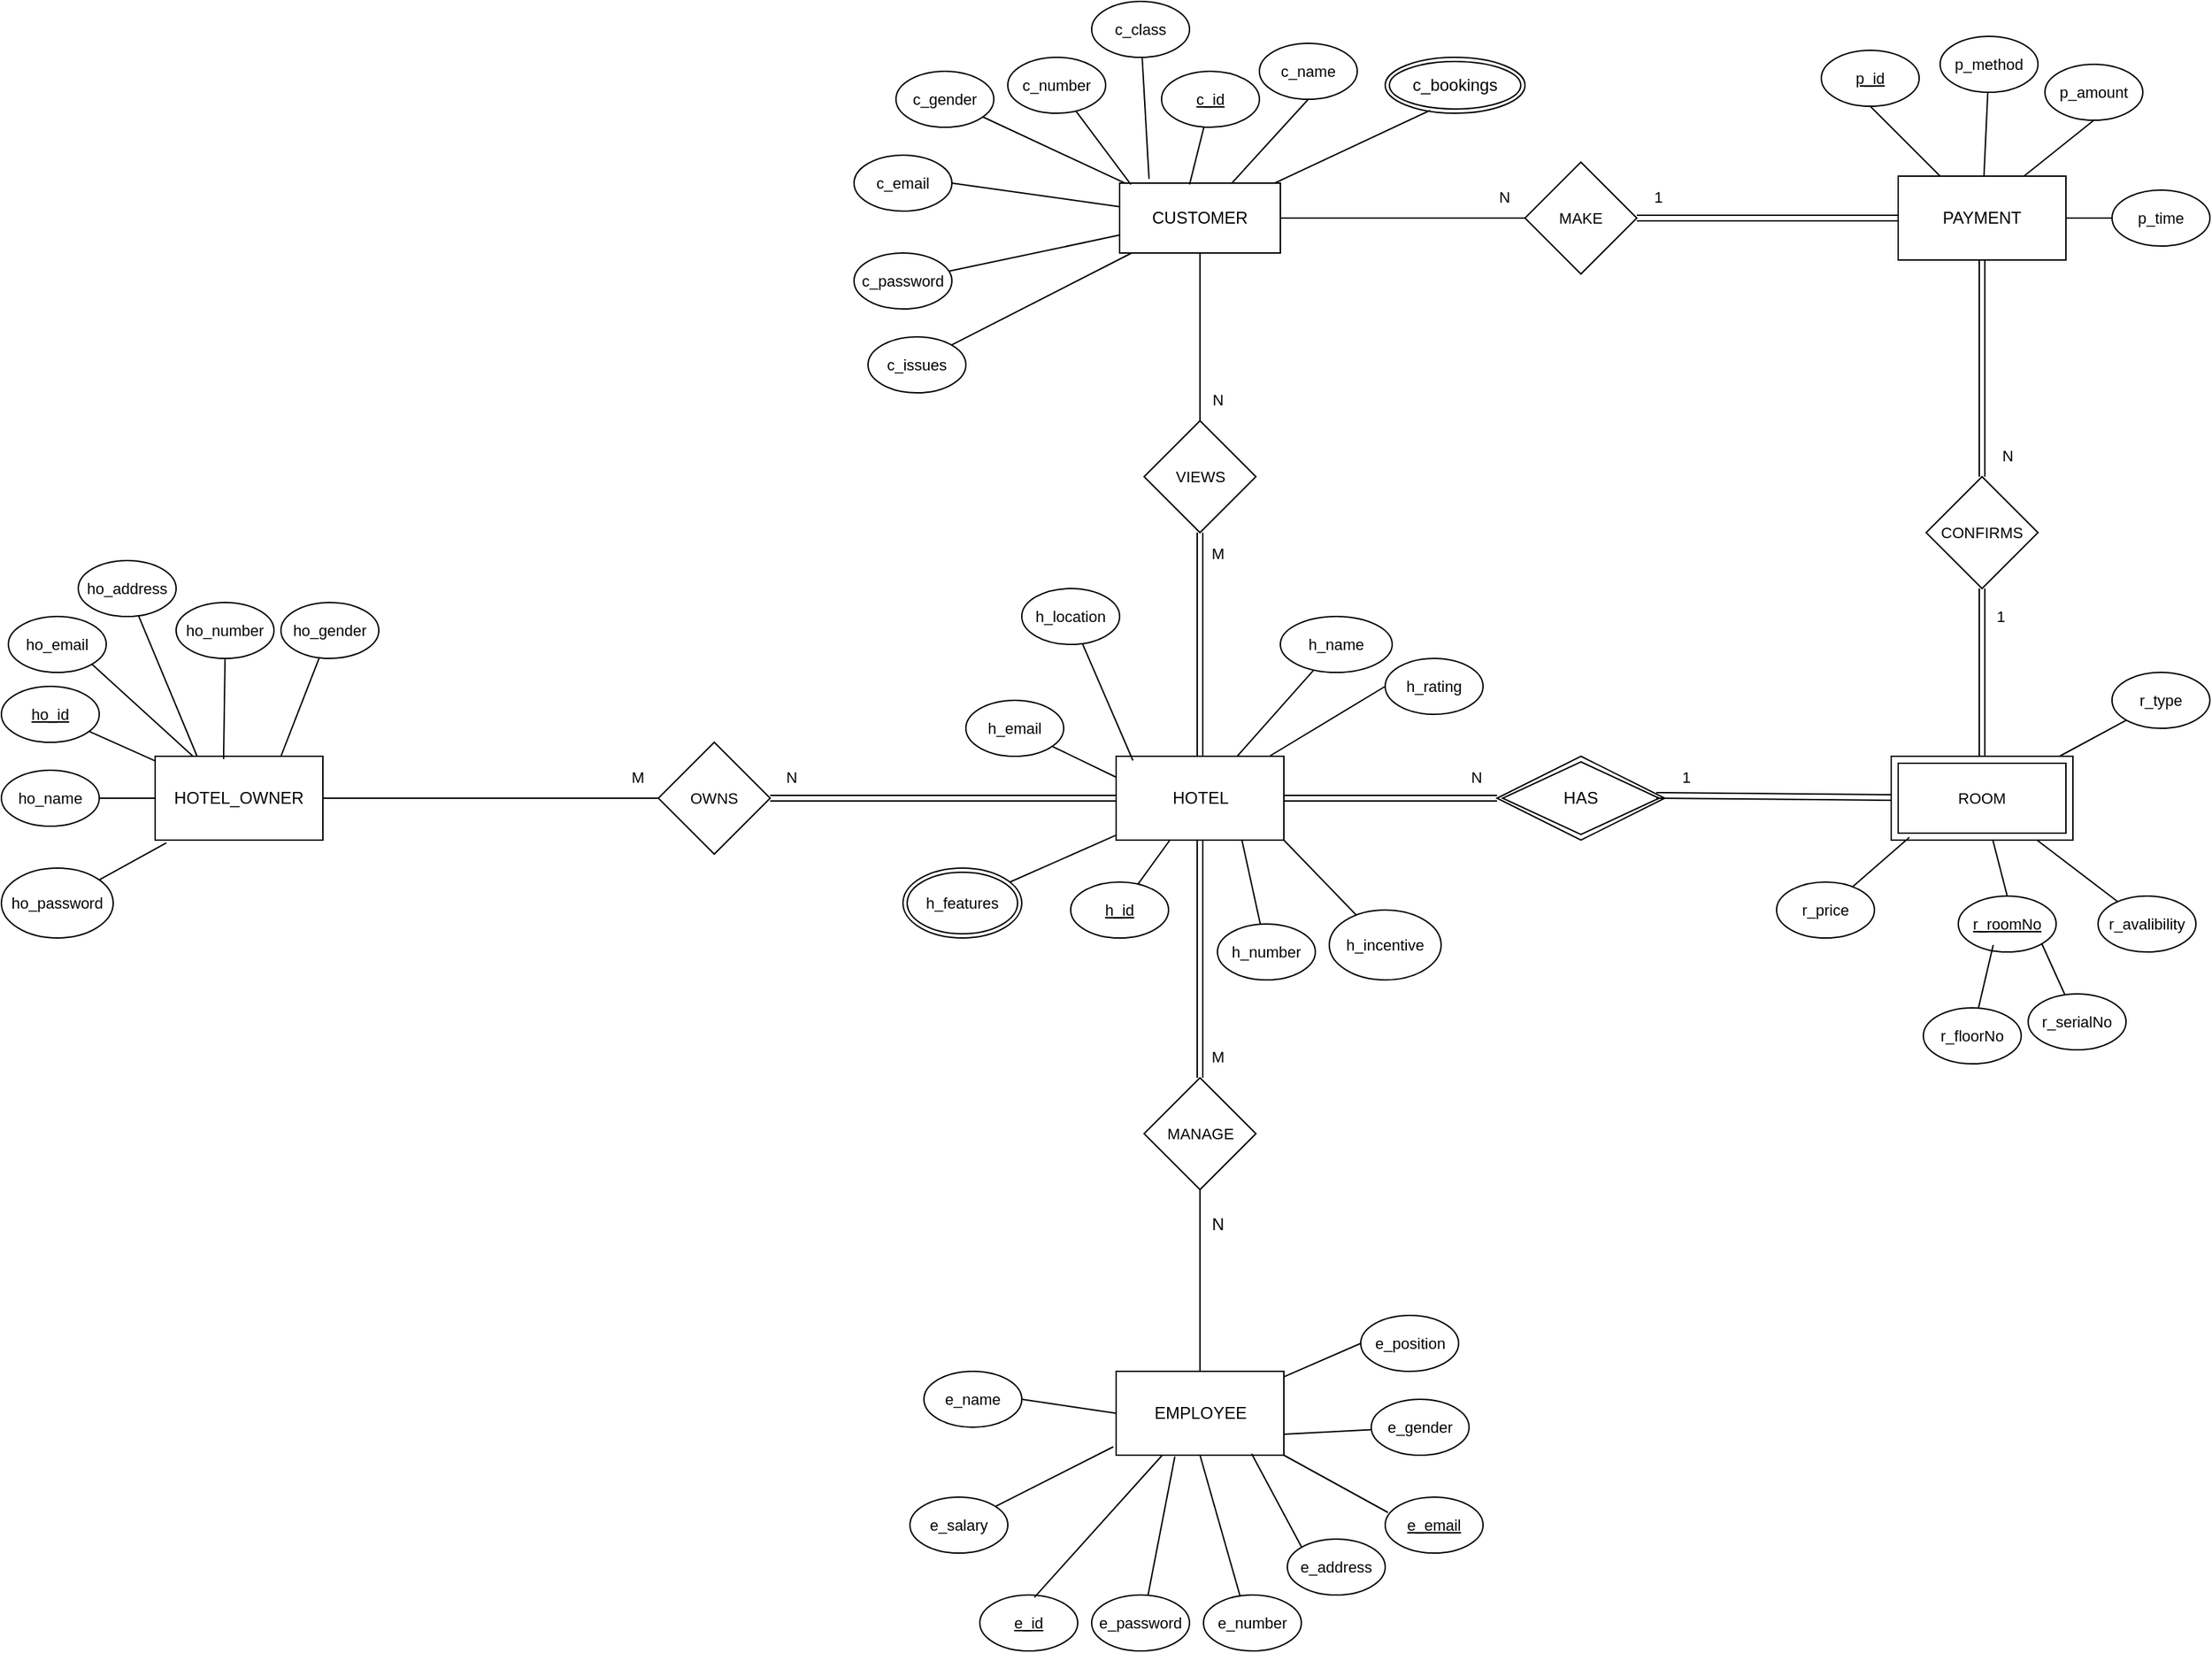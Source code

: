<mxfile version="22.1.4" type="google">
  <diagram id="R2lEEEUBdFMjLlhIrx00" name="Page-1">
    <mxGraphModel grid="1" page="1" gridSize="10" guides="1" tooltips="1" connect="1" arrows="1" fold="1" pageScale="1" pageWidth="1600" pageHeight="1200" math="0" shadow="0" extFonts="Permanent Marker^https://fonts.googleapis.com/css?family=Permanent+Marker">
      <root>
        <mxCell id="0" />
        <mxCell id="1" parent="0" />
        <mxCell id="ENX1rJLDh6_G17ylzVSc-8" style="edgeStyle=none;shape=connector;rounded=1;orthogonalLoop=1;jettySize=auto;html=1;labelBackgroundColor=default;strokeColor=default;strokeWidth=1;align=center;verticalAlign=middle;fontFamily=Helvetica;fontSize=11;fontColor=default;endArrow=none;endFill=0;" edge="1" parent="1" source="ENX1rJLDh6_G17ylzVSc-1" target="ENX1rJLDh6_G17ylzVSc-6">
          <mxGeometry relative="1" as="geometry" />
        </mxCell>
        <mxCell id="ENX1rJLDh6_G17ylzVSc-155" style="edgeStyle=none;shape=connector;rounded=1;orthogonalLoop=1;jettySize=auto;html=1;labelBackgroundColor=default;strokeColor=default;strokeWidth=1;align=center;verticalAlign=middle;fontFamily=Helvetica;fontSize=11;fontColor=default;endArrow=none;endFill=0;" edge="1" parent="1" source="ENX1rJLDh6_G17ylzVSc-1" target="ENX1rJLDh6_G17ylzVSc-11">
          <mxGeometry relative="1" as="geometry" />
        </mxCell>
        <mxCell id="ENX1rJLDh6_G17ylzVSc-157" style="edgeStyle=none;shape=link;rounded=1;orthogonalLoop=1;jettySize=auto;html=1;labelBackgroundColor=default;strokeColor=default;strokeWidth=1;align=center;verticalAlign=middle;fontFamily=Helvetica;fontSize=11;fontColor=default;endArrow=none;endFill=0;" edge="1" parent="1" source="ENX1rJLDh6_G17ylzVSc-1" target="ENX1rJLDh6_G17ylzVSc-117">
          <mxGeometry relative="1" as="geometry" />
        </mxCell>
        <mxCell id="ENX1rJLDh6_G17ylzVSc-165" style="edgeStyle=none;shape=link;rounded=1;orthogonalLoop=1;jettySize=auto;html=1;entryX=0.5;entryY=0;entryDx=0;entryDy=0;labelBackgroundColor=default;strokeColor=default;strokeWidth=1;align=center;verticalAlign=middle;fontFamily=Helvetica;fontSize=11;fontColor=default;endArrow=none;endFill=0;" edge="1" parent="1" source="ENX1rJLDh6_G17ylzVSc-1" target="ENX1rJLDh6_G17ylzVSc-139">
          <mxGeometry relative="1" as="geometry" />
        </mxCell>
        <mxCell id="ENX1rJLDh6_G17ylzVSc-1" value="PAYMENT" style="rounded=0;whiteSpace=wrap;html=1;" vertex="1" parent="1">
          <mxGeometry x="1377" y="135" width="120" height="60" as="geometry" />
        </mxCell>
        <mxCell id="ENX1rJLDh6_G17ylzVSc-7" style="edgeStyle=none;shape=connector;rounded=1;orthogonalLoop=1;jettySize=auto;html=1;exitX=0.5;exitY=1;exitDx=0;exitDy=0;entryX=0.25;entryY=0;entryDx=0;entryDy=0;labelBackgroundColor=default;strokeColor=default;strokeWidth=1;align=center;verticalAlign=middle;fontFamily=Helvetica;fontSize=11;fontColor=default;endArrow=none;endFill=0;" edge="1" parent="1" source="ENX1rJLDh6_G17ylzVSc-5" target="ENX1rJLDh6_G17ylzVSc-1">
          <mxGeometry relative="1" as="geometry" />
        </mxCell>
        <mxCell id="ENX1rJLDh6_G17ylzVSc-5" value="&lt;u&gt;p_id&lt;/u&gt;" style="ellipse;whiteSpace=wrap;html=1;fontFamily=Helvetica;fontSize=11;fontColor=default;" vertex="1" parent="1">
          <mxGeometry x="1322" y="45" width="70" height="40" as="geometry" />
        </mxCell>
        <mxCell id="ENX1rJLDh6_G17ylzVSc-6" value="p_method" style="ellipse;whiteSpace=wrap;html=1;fontFamily=Helvetica;fontSize=11;fontColor=default;" vertex="1" parent="1">
          <mxGeometry x="1407" y="35" width="70" height="40" as="geometry" />
        </mxCell>
        <mxCell id="ENX1rJLDh6_G17ylzVSc-10" style="edgeStyle=none;shape=connector;rounded=1;orthogonalLoop=1;jettySize=auto;html=1;exitX=0.5;exitY=1;exitDx=0;exitDy=0;entryX=0.75;entryY=0;entryDx=0;entryDy=0;labelBackgroundColor=default;strokeColor=default;strokeWidth=1;align=center;verticalAlign=middle;fontFamily=Helvetica;fontSize=11;fontColor=default;endArrow=none;endFill=0;" edge="1" parent="1" source="ENX1rJLDh6_G17ylzVSc-9" target="ENX1rJLDh6_G17ylzVSc-1">
          <mxGeometry relative="1" as="geometry" />
        </mxCell>
        <mxCell id="ENX1rJLDh6_G17ylzVSc-9" value="p_amount" style="ellipse;whiteSpace=wrap;html=1;fontFamily=Helvetica;fontSize=11;fontColor=default;" vertex="1" parent="1">
          <mxGeometry x="1482" y="55" width="70" height="40" as="geometry" />
        </mxCell>
        <mxCell id="ENX1rJLDh6_G17ylzVSc-11" value="p_time" style="ellipse;whiteSpace=wrap;html=1;fontFamily=Helvetica;fontSize=11;fontColor=default;" vertex="1" parent="1">
          <mxGeometry x="1530" y="145" width="70" height="40" as="geometry" />
        </mxCell>
        <mxCell id="ENX1rJLDh6_G17ylzVSc-50" style="edgeStyle=none;rounded=1;orthogonalLoop=1;jettySize=auto;html=1;exitX=1;exitY=0.5;exitDx=0;exitDy=0;labelBackgroundColor=default;strokeColor=default;strokeWidth=1;align=center;verticalAlign=middle;fontFamily=Helvetica;fontSize=11;fontColor=default;endArrow=none;endFill=0;" edge="1" parent="1" source="ENX1rJLDh6_G17ylzVSc-15" target="ENX1rJLDh6_G17ylzVSc-49">
          <mxGeometry relative="1" as="geometry" />
        </mxCell>
        <mxCell id="ENX1rJLDh6_G17ylzVSc-15" value="HOTEL_OWNER" style="rounded=0;whiteSpace=wrap;html=1;" vertex="1" parent="1">
          <mxGeometry x="130" y="550" width="120" height="60" as="geometry" />
        </mxCell>
        <mxCell id="ENX1rJLDh6_G17ylzVSc-19" style="edgeStyle=none;shape=connector;rounded=1;orthogonalLoop=1;jettySize=auto;html=1;labelBackgroundColor=default;strokeColor=default;strokeWidth=1;align=center;verticalAlign=middle;fontFamily=Helvetica;fontSize=11;fontColor=default;endArrow=none;endFill=0;" edge="1" parent="1" source="ENX1rJLDh6_G17ylzVSc-16" target="ENX1rJLDh6_G17ylzVSc-15">
          <mxGeometry relative="1" as="geometry" />
        </mxCell>
        <mxCell id="ENX1rJLDh6_G17ylzVSc-16" value="&lt;u&gt;ho_id&lt;/u&gt;" style="ellipse;whiteSpace=wrap;html=1;fontFamily=Helvetica;fontSize=11;fontColor=default;" vertex="1" parent="1">
          <mxGeometry x="20" y="500" width="70" height="40" as="geometry" />
        </mxCell>
        <mxCell id="ENX1rJLDh6_G17ylzVSc-20" style="edgeStyle=none;shape=connector;rounded=1;orthogonalLoop=1;jettySize=auto;html=1;exitX=1;exitY=0.5;exitDx=0;exitDy=0;entryX=0;entryY=0.5;entryDx=0;entryDy=0;labelBackgroundColor=default;strokeColor=default;strokeWidth=1;align=center;verticalAlign=middle;fontFamily=Helvetica;fontSize=11;fontColor=default;endArrow=none;endFill=0;" edge="1" parent="1" source="ENX1rJLDh6_G17ylzVSc-17" target="ENX1rJLDh6_G17ylzVSc-15">
          <mxGeometry relative="1" as="geometry" />
        </mxCell>
        <mxCell id="ENX1rJLDh6_G17ylzVSc-17" value="ho_name" style="ellipse;whiteSpace=wrap;html=1;fontFamily=Helvetica;fontSize=11;fontColor=default;" vertex="1" parent="1">
          <mxGeometry x="20" y="560" width="70" height="40" as="geometry" />
        </mxCell>
        <mxCell id="ENX1rJLDh6_G17ylzVSc-27" style="edgeStyle=none;shape=connector;rounded=1;orthogonalLoop=1;jettySize=auto;html=1;entryX=0.25;entryY=0;entryDx=0;entryDy=0;labelBackgroundColor=default;strokeColor=default;strokeWidth=1;align=center;verticalAlign=middle;fontFamily=Helvetica;fontSize=11;fontColor=default;endArrow=none;endFill=0;" edge="1" parent="1" source="ENX1rJLDh6_G17ylzVSc-18" target="ENX1rJLDh6_G17ylzVSc-15">
          <mxGeometry relative="1" as="geometry" />
        </mxCell>
        <mxCell id="ENX1rJLDh6_G17ylzVSc-18" value="ho_address" style="ellipse;whiteSpace=wrap;html=1;fontFamily=Helvetica;fontSize=11;fontColor=default;" vertex="1" parent="1">
          <mxGeometry x="75" y="410" width="70" height="40" as="geometry" />
        </mxCell>
        <mxCell id="ENX1rJLDh6_G17ylzVSc-21" value="ho_number" style="ellipse;whiteSpace=wrap;html=1;fontFamily=Helvetica;fontSize=11;fontColor=default;" vertex="1" parent="1">
          <mxGeometry x="145" y="440" width="70" height="40" as="geometry" />
        </mxCell>
        <mxCell id="ENX1rJLDh6_G17ylzVSc-29" style="edgeStyle=none;shape=connector;rounded=1;orthogonalLoop=1;jettySize=auto;html=1;entryX=0.75;entryY=0;entryDx=0;entryDy=0;labelBackgroundColor=default;strokeColor=default;strokeWidth=1;align=center;verticalAlign=middle;fontFamily=Helvetica;fontSize=11;fontColor=default;endArrow=none;endFill=0;" edge="1" parent="1" source="ENX1rJLDh6_G17ylzVSc-22" target="ENX1rJLDh6_G17ylzVSc-15">
          <mxGeometry relative="1" as="geometry" />
        </mxCell>
        <mxCell id="ENX1rJLDh6_G17ylzVSc-22" value="ho_gender" style="ellipse;whiteSpace=wrap;html=1;fontFamily=Helvetica;fontSize=11;fontColor=default;" vertex="1" parent="1">
          <mxGeometry x="220" y="440" width="70" height="40" as="geometry" />
        </mxCell>
        <mxCell id="ENX1rJLDh6_G17ylzVSc-23" value="ho_password" style="ellipse;whiteSpace=wrap;html=1;fontFamily=Helvetica;fontSize=11;fontColor=default;" vertex="1" parent="1">
          <mxGeometry x="20" y="630" width="80" height="50" as="geometry" />
        </mxCell>
        <mxCell id="ENX1rJLDh6_G17ylzVSc-26" style="edgeStyle=none;shape=connector;rounded=1;orthogonalLoop=1;jettySize=auto;html=1;exitX=1;exitY=1;exitDx=0;exitDy=0;labelBackgroundColor=default;strokeColor=default;strokeWidth=1;align=center;verticalAlign=middle;fontFamily=Helvetica;fontSize=11;fontColor=default;endArrow=none;endFill=0;" edge="1" parent="1" source="ENX1rJLDh6_G17ylzVSc-24" target="ENX1rJLDh6_G17ylzVSc-15">
          <mxGeometry relative="1" as="geometry" />
        </mxCell>
        <mxCell id="ENX1rJLDh6_G17ylzVSc-24" value="ho_email" style="ellipse;whiteSpace=wrap;html=1;fontFamily=Helvetica;fontSize=11;fontColor=default;" vertex="1" parent="1">
          <mxGeometry x="25" y="450" width="70" height="40" as="geometry" />
        </mxCell>
        <mxCell id="ENX1rJLDh6_G17ylzVSc-25" style="edgeStyle=none;shape=connector;rounded=1;orthogonalLoop=1;jettySize=auto;html=1;entryX=0.067;entryY=1.033;entryDx=0;entryDy=0;entryPerimeter=0;labelBackgroundColor=default;strokeColor=default;strokeWidth=1;align=center;verticalAlign=middle;fontFamily=Helvetica;fontSize=11;fontColor=default;endArrow=none;endFill=0;" edge="1" parent="1" source="ENX1rJLDh6_G17ylzVSc-23" target="ENX1rJLDh6_G17ylzVSc-15">
          <mxGeometry relative="1" as="geometry" />
        </mxCell>
        <mxCell id="ENX1rJLDh6_G17ylzVSc-28" style="edgeStyle=none;shape=connector;rounded=1;orthogonalLoop=1;jettySize=auto;html=1;exitX=0.5;exitY=1;exitDx=0;exitDy=0;entryX=0.408;entryY=0.033;entryDx=0;entryDy=0;entryPerimeter=0;labelBackgroundColor=default;strokeColor=default;strokeWidth=1;align=center;verticalAlign=middle;fontFamily=Helvetica;fontSize=11;fontColor=default;endArrow=none;endFill=0;" edge="1" parent="1" source="ENX1rJLDh6_G17ylzVSc-21" target="ENX1rJLDh6_G17ylzVSc-15">
          <mxGeometry relative="1" as="geometry" />
        </mxCell>
        <mxCell id="ENX1rJLDh6_G17ylzVSc-79" style="edgeStyle=none;shape=connector;rounded=1;orthogonalLoop=1;jettySize=auto;html=1;exitX=0.75;exitY=1;exitDx=0;exitDy=0;labelBackgroundColor=default;strokeColor=default;strokeWidth=1;align=center;verticalAlign=middle;fontFamily=Helvetica;fontSize=11;fontColor=default;endArrow=none;endFill=0;" edge="1" parent="1" source="ENX1rJLDh6_G17ylzVSc-30" target="ENX1rJLDh6_G17ylzVSc-37">
          <mxGeometry relative="1" as="geometry" />
        </mxCell>
        <mxCell id="ENX1rJLDh6_G17ylzVSc-98" style="edgeStyle=none;shape=connector;rounded=1;orthogonalLoop=1;jettySize=auto;html=1;labelBackgroundColor=default;strokeColor=default;strokeWidth=1;align=center;verticalAlign=middle;fontFamily=Helvetica;fontSize=11;fontColor=default;endArrow=none;endFill=0;" edge="1" parent="1" source="ENX1rJLDh6_G17ylzVSc-30" target="ENX1rJLDh6_G17ylzVSc-94">
          <mxGeometry relative="1" as="geometry" />
        </mxCell>
        <mxCell id="jGBTBhinUIyrrwkKjwSk-12" style="edgeStyle=none;shape=connector;rounded=0;orthogonalLoop=1;jettySize=auto;html=1;entryX=0;entryY=0.5;entryDx=0;entryDy=0;labelBackgroundColor=default;strokeColor=default;align=center;verticalAlign=middle;fontFamily=Helvetica;fontSize=11;fontColor=default;endArrow=none;endFill=0;" edge="1" parent="1" source="ENX1rJLDh6_G17ylzVSc-30" target="ENX1rJLDh6_G17ylzVSc-39">
          <mxGeometry relative="1" as="geometry" />
        </mxCell>
        <mxCell id="XDUcXkjcurWNmdW9d0in-3" style="rounded=0;orthogonalLoop=1;jettySize=auto;html=1;entryX=0;entryY=0.5;entryDx=0;entryDy=0;shape=link;" edge="1" parent="1" source="ENX1rJLDh6_G17ylzVSc-30" target="XDUcXkjcurWNmdW9d0in-2">
          <mxGeometry relative="1" as="geometry" />
        </mxCell>
        <mxCell id="ENX1rJLDh6_G17ylzVSc-30" value="HOTEL" style="rounded=0;whiteSpace=wrap;html=1;" vertex="1" parent="1">
          <mxGeometry x="817.5" y="550" width="120" height="60" as="geometry" />
        </mxCell>
        <mxCell id="ENX1rJLDh6_G17ylzVSc-31" style="edgeStyle=none;shape=connector;rounded=1;orthogonalLoop=1;jettySize=auto;html=1;labelBackgroundColor=default;strokeColor=default;strokeWidth=1;align=center;verticalAlign=middle;fontFamily=Helvetica;fontSize=11;fontColor=default;endArrow=none;endFill=0;" edge="1" parent="1" source="ENX1rJLDh6_G17ylzVSc-32" target="ENX1rJLDh6_G17ylzVSc-30">
          <mxGeometry relative="1" as="geometry" />
        </mxCell>
        <mxCell id="ENX1rJLDh6_G17ylzVSc-32" value="&lt;u&gt;h_id&lt;/u&gt;" style="ellipse;whiteSpace=wrap;html=1;fontFamily=Helvetica;fontSize=11;fontColor=default;" vertex="1" parent="1">
          <mxGeometry x="785" y="640" width="70" height="40" as="geometry" />
        </mxCell>
        <mxCell id="ENX1rJLDh6_G17ylzVSc-36" value="h_location" style="ellipse;whiteSpace=wrap;html=1;fontFamily=Helvetica;fontSize=11;fontColor=default;" vertex="1" parent="1">
          <mxGeometry x="750" y="430" width="70" height="40" as="geometry" />
        </mxCell>
        <mxCell id="ENX1rJLDh6_G17ylzVSc-37" value="h_number" style="ellipse;whiteSpace=wrap;html=1;fontFamily=Helvetica;fontSize=11;fontColor=default;" vertex="1" parent="1">
          <mxGeometry x="890" y="670" width="70" height="40" as="geometry" />
        </mxCell>
        <mxCell id="ENX1rJLDh6_G17ylzVSc-39" value="h_rating" style="ellipse;whiteSpace=wrap;html=1;fontFamily=Helvetica;fontSize=11;fontColor=default;" vertex="1" parent="1">
          <mxGeometry x="1010" y="480" width="70" height="40" as="geometry" />
        </mxCell>
        <mxCell id="ENX1rJLDh6_G17ylzVSc-77" style="edgeStyle=none;shape=connector;rounded=1;orthogonalLoop=1;jettySize=auto;html=1;entryX=0;entryY=0.25;entryDx=0;entryDy=0;labelBackgroundColor=default;strokeColor=default;strokeWidth=1;align=center;verticalAlign=middle;fontFamily=Helvetica;fontSize=11;fontColor=default;endArrow=none;endFill=0;" edge="1" parent="1" source="ENX1rJLDh6_G17ylzVSc-42" target="ENX1rJLDh6_G17ylzVSc-30">
          <mxGeometry relative="1" as="geometry" />
        </mxCell>
        <mxCell id="ENX1rJLDh6_G17ylzVSc-42" value="h_email" style="ellipse;whiteSpace=wrap;html=1;fontFamily=Helvetica;fontSize=11;fontColor=default;" vertex="1" parent="1">
          <mxGeometry x="710" y="510" width="70" height="40" as="geometry" />
        </mxCell>
        <mxCell id="ENX1rJLDh6_G17ylzVSc-74" style="edgeStyle=none;shape=connector;rounded=1;orthogonalLoop=1;jettySize=auto;html=1;entryX=1;entryY=1;entryDx=0;entryDy=0;labelBackgroundColor=default;strokeColor=default;strokeWidth=1;align=center;verticalAlign=middle;fontFamily=Helvetica;fontSize=11;fontColor=default;endArrow=none;endFill=0;" edge="1" parent="1" source="ENX1rJLDh6_G17ylzVSc-45" target="ENX1rJLDh6_G17ylzVSc-30">
          <mxGeometry relative="1" as="geometry" />
        </mxCell>
        <mxCell id="ENX1rJLDh6_G17ylzVSc-45" value="h_incentive" style="ellipse;whiteSpace=wrap;html=1;fontFamily=Helvetica;fontSize=11;fontColor=default;" vertex="1" parent="1">
          <mxGeometry x="970" y="660" width="80" height="50" as="geometry" />
        </mxCell>
        <mxCell id="ENX1rJLDh6_G17ylzVSc-75" style="edgeStyle=none;shape=connector;rounded=1;orthogonalLoop=1;jettySize=auto;html=1;labelBackgroundColor=default;strokeColor=default;strokeWidth=1;align=center;verticalAlign=middle;fontFamily=Helvetica;fontSize=11;fontColor=default;endArrow=none;endFill=0;" edge="1" parent="1" source="ENX1rJLDh6_G17ylzVSc-47" target="ENX1rJLDh6_G17ylzVSc-30">
          <mxGeometry relative="1" as="geometry" />
        </mxCell>
        <mxCell id="ENX1rJLDh6_G17ylzVSc-47" value="h_name" style="ellipse;whiteSpace=wrap;html=1;fontFamily=Helvetica;fontSize=11;fontColor=default;" vertex="1" parent="1">
          <mxGeometry x="935" y="450" width="80" height="40" as="geometry" />
        </mxCell>
        <mxCell id="ENX1rJLDh6_G17ylzVSc-51" style="edgeStyle=none;shape=link;rounded=1;orthogonalLoop=1;jettySize=auto;html=1;entryX=0;entryY=0.5;entryDx=0;entryDy=0;labelBackgroundColor=default;strokeColor=default;strokeWidth=1;align=center;verticalAlign=middle;fontFamily=Helvetica;fontSize=11;fontColor=default;endArrow=none;endFill=0;" edge="1" parent="1" source="ENX1rJLDh6_G17ylzVSc-49" target="ENX1rJLDh6_G17ylzVSc-30">
          <mxGeometry relative="1" as="geometry" />
        </mxCell>
        <mxCell id="ENX1rJLDh6_G17ylzVSc-49" value="OWNS" style="rhombus;whiteSpace=wrap;html=1;fontFamily=Helvetica;fontSize=11;fontColor=default;" vertex="1" parent="1">
          <mxGeometry x="490" y="540" width="80" height="80" as="geometry" />
        </mxCell>
        <mxCell id="ENX1rJLDh6_G17ylzVSc-67" style="edgeStyle=none;shape=connector;rounded=1;orthogonalLoop=1;jettySize=auto;html=1;exitX=0.5;exitY=1;exitDx=0;exitDy=0;labelBackgroundColor=default;strokeColor=default;strokeWidth=1;align=center;verticalAlign=middle;fontFamily=Helvetica;fontSize=11;fontColor=default;endArrow=none;endFill=0;" edge="1" parent="1" source="ENX1rJLDh6_G17ylzVSc-52">
          <mxGeometry relative="1" as="geometry">
            <mxPoint x="906.132" y="1150.653" as="targetPoint" />
          </mxGeometry>
        </mxCell>
        <mxCell id="ENX1rJLDh6_G17ylzVSc-69" style="edgeStyle=none;shape=connector;rounded=1;orthogonalLoop=1;jettySize=auto;html=1;exitX=0;exitY=0.5;exitDx=0;exitDy=0;entryX=1;entryY=0.5;entryDx=0;entryDy=0;labelBackgroundColor=default;strokeColor=default;strokeWidth=1;align=center;verticalAlign=middle;fontFamily=Helvetica;fontSize=11;fontColor=default;endArrow=none;endFill=0;" edge="1" parent="1" source="ENX1rJLDh6_G17ylzVSc-52" target="ENX1rJLDh6_G17ylzVSc-54">
          <mxGeometry relative="1" as="geometry" />
        </mxCell>
        <mxCell id="ENX1rJLDh6_G17ylzVSc-160" style="edgeStyle=none;shape=connector;rounded=1;orthogonalLoop=1;jettySize=auto;html=1;entryX=0;entryY=0.5;entryDx=0;entryDy=0;labelBackgroundColor=default;strokeColor=default;strokeWidth=1;align=center;verticalAlign=middle;fontFamily=Helvetica;fontSize=11;fontColor=default;endArrow=none;endFill=0;" edge="1" parent="1" source="ENX1rJLDh6_G17ylzVSc-52" target="ENX1rJLDh6_G17ylzVSc-61">
          <mxGeometry relative="1" as="geometry" />
        </mxCell>
        <mxCell id="jGBTBhinUIyrrwkKjwSk-22" style="edgeStyle=none;rounded=0;orthogonalLoop=1;jettySize=auto;html=1;entryX=0.5;entryY=1;entryDx=0;entryDy=0;labelBackgroundColor=default;strokeColor=default;align=center;verticalAlign=middle;fontFamily=Helvetica;fontSize=11;fontColor=default;endArrow=none;endFill=0;" edge="1" parent="1" source="ENX1rJLDh6_G17ylzVSc-52" target="ENX1rJLDh6_G17ylzVSc-70">
          <mxGeometry relative="1" as="geometry" />
        </mxCell>
        <mxCell id="ENX1rJLDh6_G17ylzVSc-52" value="EMPLOYEE" style="rounded=0;whiteSpace=wrap;html=1;" vertex="1" parent="1">
          <mxGeometry x="817.5" y="990" width="120" height="60" as="geometry" />
        </mxCell>
        <mxCell id="ENX1rJLDh6_G17ylzVSc-53" value="&lt;u&gt;e_id&lt;/u&gt;" style="ellipse;whiteSpace=wrap;html=1;fontFamily=Helvetica;fontSize=11;fontColor=default;" vertex="1" parent="1">
          <mxGeometry x="720" y="1150" width="70" height="40" as="geometry" />
        </mxCell>
        <mxCell id="ENX1rJLDh6_G17ylzVSc-54" value="e_name" style="ellipse;whiteSpace=wrap;html=1;fontFamily=Helvetica;fontSize=11;fontColor=default;" vertex="1" parent="1">
          <mxGeometry x="680" y="990" width="70" height="40" as="geometry" />
        </mxCell>
        <mxCell id="ENX1rJLDh6_G17ylzVSc-62" style="edgeStyle=none;shape=connector;rounded=1;orthogonalLoop=1;jettySize=auto;html=1;entryX=1;entryY=0.75;entryDx=0;entryDy=0;labelBackgroundColor=default;strokeColor=default;strokeWidth=1;align=center;verticalAlign=middle;fontFamily=Helvetica;fontSize=11;fontColor=default;endArrow=none;endFill=0;" edge="1" parent="1" source="ENX1rJLDh6_G17ylzVSc-55" target="ENX1rJLDh6_G17ylzVSc-52">
          <mxGeometry relative="1" as="geometry" />
        </mxCell>
        <mxCell id="ENX1rJLDh6_G17ylzVSc-55" value="e_gender" style="ellipse;whiteSpace=wrap;html=1;fontFamily=Helvetica;fontSize=11;fontColor=default;" vertex="1" parent="1">
          <mxGeometry x="1000" y="1010" width="70" height="40" as="geometry" />
        </mxCell>
        <mxCell id="ENX1rJLDh6_G17ylzVSc-56" value="&lt;u&gt;e_email&lt;/u&gt;" style="ellipse;whiteSpace=wrap;html=1;fontFamily=Helvetica;fontSize=11;fontColor=default;" vertex="1" parent="1">
          <mxGeometry x="1010" y="1080" width="70" height="40" as="geometry" />
        </mxCell>
        <mxCell id="ENX1rJLDh6_G17ylzVSc-65" style="edgeStyle=none;shape=connector;rounded=1;orthogonalLoop=1;jettySize=auto;html=1;labelBackgroundColor=default;strokeColor=default;strokeWidth=1;align=center;verticalAlign=middle;fontFamily=Helvetica;fontSize=11;fontColor=default;endArrow=none;endFill=0;" edge="1" parent="1" target="ENX1rJLDh6_G17ylzVSc-52">
          <mxGeometry relative="1" as="geometry">
            <mxPoint x="820" y="1060" as="targetPoint" />
            <mxPoint x="759.045" y="1151.681" as="sourcePoint" />
          </mxGeometry>
        </mxCell>
        <mxCell id="ENX1rJLDh6_G17ylzVSc-57" value="e_password" style="ellipse;whiteSpace=wrap;html=1;fontFamily=Helvetica;fontSize=11;fontColor=default;" vertex="1" parent="1">
          <mxGeometry x="800" y="1150" width="70" height="40" as="geometry" />
        </mxCell>
        <mxCell id="ENX1rJLDh6_G17ylzVSc-58" value="e_address" style="ellipse;whiteSpace=wrap;html=1;fontFamily=Helvetica;fontSize=11;fontColor=default;" vertex="1" parent="1">
          <mxGeometry x="940" y="1110" width="70" height="40" as="geometry" />
        </mxCell>
        <mxCell id="ENX1rJLDh6_G17ylzVSc-59" value="e_salary" style="ellipse;whiteSpace=wrap;html=1;fontFamily=Helvetica;fontSize=11;fontColor=default;" vertex="1" parent="1">
          <mxGeometry x="670" y="1080" width="70" height="40" as="geometry" />
        </mxCell>
        <mxCell id="ENX1rJLDh6_G17ylzVSc-60" value="e_number" style="ellipse;whiteSpace=wrap;html=1;fontFamily=Helvetica;fontSize=11;fontColor=default;" vertex="1" parent="1">
          <mxGeometry x="880" y="1150" width="70" height="40" as="geometry" />
        </mxCell>
        <mxCell id="ENX1rJLDh6_G17ylzVSc-61" value="e_position" style="ellipse;whiteSpace=wrap;html=1;fontFamily=Helvetica;fontSize=11;fontColor=default;" vertex="1" parent="1">
          <mxGeometry x="992.5" y="950" width="70" height="40" as="geometry" />
        </mxCell>
        <mxCell id="ENX1rJLDh6_G17ylzVSc-63" style="edgeStyle=none;shape=connector;rounded=1;orthogonalLoop=1;jettySize=auto;html=1;exitX=0;exitY=0;exitDx=0;exitDy=0;entryX=0.808;entryY=0.983;entryDx=0;entryDy=0;entryPerimeter=0;labelBackgroundColor=default;strokeColor=default;strokeWidth=1;align=center;verticalAlign=middle;fontFamily=Helvetica;fontSize=11;fontColor=default;endArrow=none;endFill=0;" edge="1" parent="1" source="ENX1rJLDh6_G17ylzVSc-58" target="ENX1rJLDh6_G17ylzVSc-52">
          <mxGeometry relative="1" as="geometry" />
        </mxCell>
        <mxCell id="ENX1rJLDh6_G17ylzVSc-64" style="edgeStyle=none;shape=connector;rounded=1;orthogonalLoop=1;jettySize=auto;html=1;entryX=0.35;entryY=1.017;entryDx=0;entryDy=0;entryPerimeter=0;labelBackgroundColor=default;strokeColor=default;strokeWidth=1;align=center;verticalAlign=middle;fontFamily=Helvetica;fontSize=11;fontColor=default;endArrow=none;endFill=0;" edge="1" parent="1" target="ENX1rJLDh6_G17ylzVSc-52">
          <mxGeometry relative="1" as="geometry">
            <mxPoint x="840.339" y="1150.001" as="sourcePoint" />
          </mxGeometry>
        </mxCell>
        <mxCell id="ENX1rJLDh6_G17ylzVSc-66" style="edgeStyle=none;shape=connector;rounded=1;orthogonalLoop=1;jettySize=auto;html=1;entryX=-0.017;entryY=0.9;entryDx=0;entryDy=0;entryPerimeter=0;labelBackgroundColor=default;strokeColor=default;strokeWidth=1;align=center;verticalAlign=middle;fontFamily=Helvetica;fontSize=11;fontColor=default;endArrow=none;endFill=0;" edge="1" parent="1" source="ENX1rJLDh6_G17ylzVSc-59" target="ENX1rJLDh6_G17ylzVSc-52">
          <mxGeometry relative="1" as="geometry" />
        </mxCell>
        <mxCell id="ENX1rJLDh6_G17ylzVSc-68" style="edgeStyle=none;shape=connector;rounded=1;orthogonalLoop=1;jettySize=auto;html=1;exitX=1;exitY=1;exitDx=0;exitDy=0;entryX=0.029;entryY=0.275;entryDx=0;entryDy=0;entryPerimeter=0;labelBackgroundColor=default;strokeColor=default;strokeWidth=1;align=center;verticalAlign=middle;fontFamily=Helvetica;fontSize=11;fontColor=default;endArrow=none;endFill=0;" edge="1" parent="1" source="ENX1rJLDh6_G17ylzVSc-52" target="ENX1rJLDh6_G17ylzVSc-56">
          <mxGeometry relative="1" as="geometry" />
        </mxCell>
        <mxCell id="ENX1rJLDh6_G17ylzVSc-72" style="edgeStyle=none;shape=link;rounded=1;orthogonalLoop=1;jettySize=auto;html=1;exitX=0.5;exitY=0;exitDx=0;exitDy=0;labelBackgroundColor=default;strokeColor=default;strokeWidth=1;align=center;verticalAlign=middle;fontFamily=Helvetica;fontSize=11;fontColor=default;endArrow=none;endFill=0;" edge="1" parent="1" source="ENX1rJLDh6_G17ylzVSc-70" target="ENX1rJLDh6_G17ylzVSc-30">
          <mxGeometry relative="1" as="geometry" />
        </mxCell>
        <mxCell id="ENX1rJLDh6_G17ylzVSc-70" value="MANAGE" style="rhombus;whiteSpace=wrap;html=1;fontFamily=Helvetica;fontSize=11;fontColor=default;" vertex="1" parent="1">
          <mxGeometry x="837.5" y="780" width="80" height="80" as="geometry" />
        </mxCell>
        <mxCell id="ENX1rJLDh6_G17ylzVSc-101" style="edgeStyle=none;shape=connector;rounded=1;orthogonalLoop=1;jettySize=auto;html=1;entryX=0.5;entryY=1;entryDx=0;entryDy=0;labelBackgroundColor=default;strokeColor=default;strokeWidth=1;align=center;verticalAlign=middle;fontFamily=Helvetica;fontSize=11;fontColor=default;endArrow=none;endFill=0;" edge="1" parent="1" source="ENX1rJLDh6_G17ylzVSc-73" target="ENX1rJLDh6_G17ylzVSc-82">
          <mxGeometry relative="1" as="geometry" />
        </mxCell>
        <mxCell id="ENX1rJLDh6_G17ylzVSc-151" style="edgeStyle=none;shape=connector;rounded=1;orthogonalLoop=1;jettySize=auto;html=1;labelBackgroundColor=default;strokeColor=default;strokeWidth=1;align=center;verticalAlign=middle;fontFamily=Helvetica;fontSize=11;fontColor=default;endArrow=none;endFill=0;" edge="1" parent="1" source="ENX1rJLDh6_G17ylzVSc-73" target="ENX1rJLDh6_G17ylzVSc-85">
          <mxGeometry relative="1" as="geometry" />
        </mxCell>
        <mxCell id="ENX1rJLDh6_G17ylzVSc-153" style="edgeStyle=none;shape=connector;rounded=1;orthogonalLoop=1;jettySize=auto;html=1;entryX=1;entryY=0.5;entryDx=0;entryDy=0;labelBackgroundColor=default;strokeColor=default;strokeWidth=1;align=center;verticalAlign=middle;fontFamily=Helvetica;fontSize=11;fontColor=default;endArrow=none;endFill=0;" edge="1" parent="1" source="ENX1rJLDh6_G17ylzVSc-73" target="ENX1rJLDh6_G17ylzVSc-84">
          <mxGeometry relative="1" as="geometry" />
        </mxCell>
        <mxCell id="ENX1rJLDh6_G17ylzVSc-154" style="edgeStyle=none;shape=connector;rounded=1;orthogonalLoop=1;jettySize=auto;html=1;labelBackgroundColor=default;strokeColor=default;strokeWidth=1;align=center;verticalAlign=middle;fontFamily=Helvetica;fontSize=11;fontColor=default;endArrow=none;endFill=0;" edge="1" parent="1" source="ENX1rJLDh6_G17ylzVSc-73" target="ENX1rJLDh6_G17ylzVSc-86">
          <mxGeometry relative="1" as="geometry" />
        </mxCell>
        <mxCell id="ENX1rJLDh6_G17ylzVSc-156" style="edgeStyle=none;shape=connector;rounded=1;orthogonalLoop=1;jettySize=auto;html=1;entryX=0;entryY=0.5;entryDx=0;entryDy=0;labelBackgroundColor=default;strokeColor=default;strokeWidth=1;align=center;verticalAlign=middle;fontFamily=Helvetica;fontSize=11;fontColor=default;endArrow=none;endFill=0;" edge="1" parent="1" source="ENX1rJLDh6_G17ylzVSc-73" target="ENX1rJLDh6_G17ylzVSc-117">
          <mxGeometry relative="1" as="geometry" />
        </mxCell>
        <mxCell id="jGBTBhinUIyrrwkKjwSk-11" style="edgeStyle=none;shape=connector;rounded=0;orthogonalLoop=1;jettySize=auto;html=1;entryX=0.5;entryY=0;entryDx=0;entryDy=0;labelBackgroundColor=default;strokeColor=default;align=center;verticalAlign=middle;fontFamily=Helvetica;fontSize=11;fontColor=default;endArrow=none;endFill=0;" edge="1" parent="1" source="ENX1rJLDh6_G17ylzVSc-73" target="ENX1rJLDh6_G17ylzVSc-113">
          <mxGeometry relative="1" as="geometry" />
        </mxCell>
        <mxCell id="XDUcXkjcurWNmdW9d0in-13" style="edgeStyle=none;shape=connector;rounded=0;orthogonalLoop=1;jettySize=auto;html=1;entryX=1;entryY=0;entryDx=0;entryDy=0;labelBackgroundColor=default;strokeColor=default;align=center;verticalAlign=middle;fontFamily=Helvetica;fontSize=11;fontColor=default;endArrow=none;endFill=0;" edge="1" parent="1" source="ENX1rJLDh6_G17ylzVSc-73" target="XDUcXkjcurWNmdW9d0in-12">
          <mxGeometry relative="1" as="geometry" />
        </mxCell>
        <mxCell id="ENX1rJLDh6_G17ylzVSc-73" value="CUSTOMER" style="rounded=0;whiteSpace=wrap;html=1;" vertex="1" parent="1">
          <mxGeometry x="820" y="140" width="115" height="50" as="geometry" />
        </mxCell>
        <mxCell id="ENX1rJLDh6_G17ylzVSc-78" style="edgeStyle=none;shape=connector;rounded=1;orthogonalLoop=1;jettySize=auto;html=1;entryX=0.1;entryY=0.05;entryDx=0;entryDy=0;entryPerimeter=0;labelBackgroundColor=default;strokeColor=default;strokeWidth=1;align=center;verticalAlign=middle;fontFamily=Helvetica;fontSize=11;fontColor=default;endArrow=none;endFill=0;" edge="1" parent="1" source="ENX1rJLDh6_G17ylzVSc-36" target="ENX1rJLDh6_G17ylzVSc-30">
          <mxGeometry relative="1" as="geometry" />
        </mxCell>
        <mxCell id="ENX1rJLDh6_G17ylzVSc-81" value="&lt;u&gt;c_id&lt;/u&gt;" style="ellipse;whiteSpace=wrap;html=1;fontFamily=Helvetica;fontSize=11;fontColor=default;" vertex="1" parent="1">
          <mxGeometry x="850" y="60" width="70" height="40" as="geometry" />
        </mxCell>
        <mxCell id="ENX1rJLDh6_G17ylzVSc-82" value="c_name" style="ellipse;whiteSpace=wrap;html=1;fontFamily=Helvetica;fontSize=11;fontColor=default;" vertex="1" parent="1">
          <mxGeometry x="920" y="40" width="70" height="40" as="geometry" />
        </mxCell>
        <mxCell id="ENX1rJLDh6_G17ylzVSc-83" value="c_number" style="ellipse;whiteSpace=wrap;html=1;fontFamily=Helvetica;fontSize=11;fontColor=default;" vertex="1" parent="1">
          <mxGeometry x="740" y="50" width="70" height="40" as="geometry" />
        </mxCell>
        <mxCell id="ENX1rJLDh6_G17ylzVSc-84" value="c_email" style="ellipse;whiteSpace=wrap;html=1;fontFamily=Helvetica;fontSize=11;fontColor=default;" vertex="1" parent="1">
          <mxGeometry x="630" y="120" width="70" height="40" as="geometry" />
        </mxCell>
        <mxCell id="ENX1rJLDh6_G17ylzVSc-85" value="c_gender" style="ellipse;whiteSpace=wrap;html=1;fontFamily=Helvetica;fontSize=11;fontColor=default;" vertex="1" parent="1">
          <mxGeometry x="660" y="60" width="70" height="40" as="geometry" />
        </mxCell>
        <mxCell id="ENX1rJLDh6_G17ylzVSc-86" value="c_password" style="ellipse;whiteSpace=wrap;html=1;fontFamily=Helvetica;fontSize=11;fontColor=default;" vertex="1" parent="1">
          <mxGeometry x="630" y="190" width="70" height="40" as="geometry" />
        </mxCell>
        <mxCell id="ENX1rJLDh6_G17ylzVSc-87" value="c_class" style="ellipse;whiteSpace=wrap;html=1;fontFamily=Helvetica;fontSize=11;fontColor=default;" vertex="1" parent="1">
          <mxGeometry x="800" y="10" width="70" height="40" as="geometry" />
        </mxCell>
        <mxCell id="ENX1rJLDh6_G17ylzVSc-94" value="h_features" style="ellipse;shape=doubleEllipse;margin=3;whiteSpace=wrap;html=1;align=center;fontFamily=Helvetica;fontSize=11;fontColor=default;" vertex="1" parent="1">
          <mxGeometry x="665" y="630" width="85" height="50" as="geometry" />
        </mxCell>
        <mxCell id="ENX1rJLDh6_G17ylzVSc-102" style="edgeStyle=none;shape=connector;rounded=1;orthogonalLoop=1;jettySize=auto;html=1;entryX=0.07;entryY=0.02;entryDx=0;entryDy=0;entryPerimeter=0;labelBackgroundColor=default;strokeColor=default;strokeWidth=1;align=center;verticalAlign=middle;fontFamily=Helvetica;fontSize=11;fontColor=default;endArrow=none;endFill=0;" edge="1" parent="1" source="ENX1rJLDh6_G17ylzVSc-83" target="ENX1rJLDh6_G17ylzVSc-73">
          <mxGeometry relative="1" as="geometry" />
        </mxCell>
        <mxCell id="ENX1rJLDh6_G17ylzVSc-107" style="edgeStyle=none;shape=connector;rounded=1;orthogonalLoop=1;jettySize=auto;html=1;entryX=0.435;entryY=0.02;entryDx=0;entryDy=0;entryPerimeter=0;labelBackgroundColor=default;strokeColor=default;strokeWidth=1;align=center;verticalAlign=middle;fontFamily=Helvetica;fontSize=11;fontColor=default;endArrow=none;endFill=0;" edge="1" parent="1" source="ENX1rJLDh6_G17ylzVSc-81" target="ENX1rJLDh6_G17ylzVSc-73">
          <mxGeometry relative="1" as="geometry" />
        </mxCell>
        <mxCell id="ENX1rJLDh6_G17ylzVSc-108" style="edgeStyle=none;shape=connector;rounded=1;orthogonalLoop=1;jettySize=auto;html=1;entryX=0.183;entryY=-0.06;entryDx=0;entryDy=0;entryPerimeter=0;labelBackgroundColor=default;strokeColor=default;strokeWidth=1;align=center;verticalAlign=middle;fontFamily=Helvetica;fontSize=11;fontColor=default;endArrow=none;endFill=0;" edge="1" parent="1" source="ENX1rJLDh6_G17ylzVSc-87" target="ENX1rJLDh6_G17ylzVSc-73">
          <mxGeometry relative="1" as="geometry" />
        </mxCell>
        <mxCell id="ENX1rJLDh6_G17ylzVSc-115" style="edgeStyle=none;shape=link;rounded=1;orthogonalLoop=1;jettySize=auto;html=1;exitX=0.5;exitY=1;exitDx=0;exitDy=0;entryX=0.5;entryY=0;entryDx=0;entryDy=0;labelBackgroundColor=default;strokeColor=default;strokeWidth=1;align=center;verticalAlign=middle;fontFamily=Helvetica;fontSize=11;fontColor=default;endArrow=none;endFill=0;" edge="1" parent="1" source="ENX1rJLDh6_G17ylzVSc-113" target="ENX1rJLDh6_G17ylzVSc-30">
          <mxGeometry relative="1" as="geometry" />
        </mxCell>
        <mxCell id="ENX1rJLDh6_G17ylzVSc-113" value="VIEWS" style="rhombus;whiteSpace=wrap;html=1;fontFamily=Helvetica;fontSize=11;fontColor=default;" vertex="1" parent="1">
          <mxGeometry x="837.5" y="310" width="80" height="80" as="geometry" />
        </mxCell>
        <mxCell id="ENX1rJLDh6_G17ylzVSc-117" value="MAKE" style="rhombus;whiteSpace=wrap;html=1;fontFamily=Helvetica;fontSize=11;fontColor=default;" vertex="1" parent="1">
          <mxGeometry x="1110" y="125" width="80" height="80" as="geometry" />
        </mxCell>
        <mxCell id="ENX1rJLDh6_G17ylzVSc-125" value="&lt;u&gt;r_roomNo&lt;/u&gt;" style="ellipse;whiteSpace=wrap;html=1;fontFamily=Helvetica;fontSize=11;fontColor=default;" vertex="1" parent="1">
          <mxGeometry x="1420" y="650" width="70" height="40" as="geometry" />
        </mxCell>
        <mxCell id="ENX1rJLDh6_G17ylzVSc-132" style="edgeStyle=none;shape=connector;rounded=1;orthogonalLoop=1;jettySize=auto;html=1;entryX=1;entryY=1;entryDx=0;entryDy=0;labelBackgroundColor=default;strokeColor=default;strokeWidth=1;align=center;verticalAlign=middle;fontFamily=Helvetica;fontSize=11;fontColor=default;endArrow=none;endFill=0;" edge="1" parent="1" source="ENX1rJLDh6_G17ylzVSc-129" target="ENX1rJLDh6_G17ylzVSc-125">
          <mxGeometry relative="1" as="geometry" />
        </mxCell>
        <mxCell id="ENX1rJLDh6_G17ylzVSc-129" value="r_serialNo" style="ellipse;whiteSpace=wrap;html=1;fontFamily=Helvetica;fontSize=11;fontColor=default;" vertex="1" parent="1">
          <mxGeometry x="1470" y="720" width="70" height="40" as="geometry" />
        </mxCell>
        <mxCell id="ENX1rJLDh6_G17ylzVSc-130" value="r_floorNo" style="ellipse;whiteSpace=wrap;html=1;fontFamily=Helvetica;fontSize=11;fontColor=default;" vertex="1" parent="1">
          <mxGeometry x="1395" y="730" width="70" height="40" as="geometry" />
        </mxCell>
        <mxCell id="ENX1rJLDh6_G17ylzVSc-131" style="edgeStyle=none;shape=connector;rounded=1;orthogonalLoop=1;jettySize=auto;html=1;entryX=0.357;entryY=0.875;entryDx=0;entryDy=0;entryPerimeter=0;labelBackgroundColor=default;strokeColor=default;strokeWidth=1;align=center;verticalAlign=middle;fontFamily=Helvetica;fontSize=11;fontColor=default;endArrow=none;endFill=0;" edge="1" parent="1" source="ENX1rJLDh6_G17ylzVSc-130" target="ENX1rJLDh6_G17ylzVSc-125">
          <mxGeometry relative="1" as="geometry" />
        </mxCell>
        <mxCell id="ENX1rJLDh6_G17ylzVSc-133" value="r_avalibility" style="ellipse;whiteSpace=wrap;html=1;fontFamily=Helvetica;fontSize=11;fontColor=default;" vertex="1" parent="1">
          <mxGeometry x="1520" y="650" width="70" height="40" as="geometry" />
        </mxCell>
        <mxCell id="ENX1rJLDh6_G17ylzVSc-134" value="r_type" style="ellipse;whiteSpace=wrap;html=1;fontFamily=Helvetica;fontSize=11;fontColor=default;" vertex="1" parent="1">
          <mxGeometry x="1529.97" y="490" width="70" height="40" as="geometry" />
        </mxCell>
        <mxCell id="ENX1rJLDh6_G17ylzVSc-135" value="r_price" style="ellipse;whiteSpace=wrap;html=1;fontFamily=Helvetica;fontSize=11;fontColor=default;" vertex="1" parent="1">
          <mxGeometry x="1290" y="640" width="70" height="40" as="geometry" />
        </mxCell>
        <mxCell id="ENX1rJLDh6_G17ylzVSc-139" value="CONFIRMS" style="rhombus;whiteSpace=wrap;html=1;fontFamily=Helvetica;fontSize=11;fontColor=default;" vertex="1" parent="1">
          <mxGeometry x="1397" y="350" width="80" height="80" as="geometry" />
        </mxCell>
        <mxCell id="ENX1rJLDh6_G17ylzVSc-148" style="edgeStyle=none;shape=connector;rounded=1;orthogonalLoop=1;jettySize=auto;html=1;entryX=0;entryY=1;entryDx=0;entryDy=0;labelBackgroundColor=default;strokeColor=default;strokeWidth=1;align=center;verticalAlign=middle;fontFamily=Helvetica;fontSize=11;fontColor=default;endArrow=none;endFill=0;" edge="1" parent="1" source="ENX1rJLDh6_G17ylzVSc-140" target="ENX1rJLDh6_G17ylzVSc-134">
          <mxGeometry relative="1" as="geometry" />
        </mxCell>
        <mxCell id="ENX1rJLDh6_G17ylzVSc-150" style="edgeStyle=none;shape=connector;rounded=1;orthogonalLoop=1;jettySize=auto;html=1;entryX=0.5;entryY=0;entryDx=0;entryDy=0;labelBackgroundColor=default;strokeColor=default;strokeWidth=1;align=center;verticalAlign=middle;fontFamily=Helvetica;fontSize=11;fontColor=default;endArrow=none;endFill=0;" edge="1" parent="1" source="ENX1rJLDh6_G17ylzVSc-140" target="ENX1rJLDh6_G17ylzVSc-125">
          <mxGeometry relative="1" as="geometry" />
        </mxCell>
        <mxCell id="ENX1rJLDh6_G17ylzVSc-166" style="edgeStyle=none;shape=link;rounded=1;orthogonalLoop=1;jettySize=auto;html=1;entryX=0.5;entryY=1;entryDx=0;entryDy=0;labelBackgroundColor=default;strokeColor=default;strokeWidth=1;align=center;verticalAlign=middle;fontFamily=Helvetica;fontSize=11;fontColor=default;endArrow=none;endFill=0;" edge="1" parent="1" source="ENX1rJLDh6_G17ylzVSc-140" target="ENX1rJLDh6_G17ylzVSc-139">
          <mxGeometry relative="1" as="geometry" />
        </mxCell>
        <mxCell id="XDUcXkjcurWNmdW9d0in-5" style="rounded=0;orthogonalLoop=1;jettySize=auto;html=1;endArrow=none;endFill=0;" edge="1" parent="1" source="ENX1rJLDh6_G17ylzVSc-140" target="ENX1rJLDh6_G17ylzVSc-133">
          <mxGeometry relative="1" as="geometry" />
        </mxCell>
        <mxCell id="ENX1rJLDh6_G17ylzVSc-140" value="ROOM" style="shape=ext;margin=3;double=1;whiteSpace=wrap;html=1;align=center;fontFamily=Helvetica;fontSize=11;fontColor=default;" vertex="1" parent="1">
          <mxGeometry x="1372" y="550" width="130" height="60" as="geometry" />
        </mxCell>
        <mxCell id="ENX1rJLDh6_G17ylzVSc-145" style="edgeStyle=none;shape=connector;rounded=1;orthogonalLoop=1;jettySize=auto;html=1;entryX=0.1;entryY=0.967;entryDx=0;entryDy=0;entryPerimeter=0;labelBackgroundColor=default;strokeColor=default;strokeWidth=1;align=center;verticalAlign=middle;fontFamily=Helvetica;fontSize=11;fontColor=default;endArrow=none;endFill=0;" edge="1" parent="1" source="ENX1rJLDh6_G17ylzVSc-135" target="ENX1rJLDh6_G17ylzVSc-140">
          <mxGeometry relative="1" as="geometry" />
        </mxCell>
        <mxCell id="jGBTBhinUIyrrwkKjwSk-8" value="N" style="text;html=1;align=center;verticalAlign=middle;resizable=0;points=[];autosize=1;strokeColor=none;fillColor=none;fontSize=11;fontFamily=Helvetica;fontColor=default;" vertex="1" parent="1">
          <mxGeometry x="875" y="280" width="30" height="30" as="geometry" />
        </mxCell>
        <mxCell id="jGBTBhinUIyrrwkKjwSk-13" value="M" style="text;html=1;align=center;verticalAlign=middle;resizable=0;points=[];autosize=1;strokeColor=none;fillColor=none;fontSize=11;fontFamily=Helvetica;fontColor=default;" vertex="1" parent="1">
          <mxGeometry x="875" y="390" width="30" height="30" as="geometry" />
        </mxCell>
        <mxCell id="jGBTBhinUIyrrwkKjwSk-14" value="M" style="text;html=1;align=center;verticalAlign=middle;resizable=0;points=[];autosize=1;strokeColor=none;fillColor=none;fontSize=11;fontFamily=Helvetica;fontColor=default;" vertex="1" parent="1">
          <mxGeometry x="460" y="550" width="30" height="30" as="geometry" />
        </mxCell>
        <mxCell id="jGBTBhinUIyrrwkKjwSk-15" value="N" style="text;html=1;align=center;verticalAlign=middle;resizable=0;points=[];autosize=1;strokeColor=none;fillColor=none;fontSize=11;fontFamily=Helvetica;fontColor=default;" vertex="1" parent="1">
          <mxGeometry x="570" y="550" width="30" height="30" as="geometry" />
        </mxCell>
        <mxCell id="jGBTBhinUIyrrwkKjwSk-16" value="N" style="text;html=1;align=center;verticalAlign=middle;resizable=0;points=[];autosize=1;strokeColor=none;fillColor=none;fontSize=11;fontFamily=Helvetica;fontColor=default;" vertex="1" parent="1">
          <mxGeometry x="1060" y="550" width="30" height="30" as="geometry" />
        </mxCell>
        <mxCell id="jGBTBhinUIyrrwkKjwSk-17" value="1" style="text;html=1;align=center;verticalAlign=middle;resizable=0;points=[];autosize=1;strokeColor=none;fillColor=none;fontSize=11;fontFamily=Helvetica;fontColor=default;" vertex="1" parent="1">
          <mxGeometry x="1210" y="550" width="30" height="30" as="geometry" />
        </mxCell>
        <mxCell id="jGBTBhinUIyrrwkKjwSk-18" value="N" style="text;html=1;align=center;verticalAlign=middle;resizable=0;points=[];autosize=1;strokeColor=none;fillColor=none;fontSize=11;fontFamily=Helvetica;fontColor=default;" vertex="1" parent="1">
          <mxGeometry x="1440" y="320" width="30" height="30" as="geometry" />
        </mxCell>
        <mxCell id="jGBTBhinUIyrrwkKjwSk-19" value="1" style="text;html=1;align=center;verticalAlign=middle;resizable=0;points=[];autosize=1;strokeColor=none;fillColor=none;fontSize=11;fontFamily=Helvetica;fontColor=default;" vertex="1" parent="1">
          <mxGeometry x="1435" y="435" width="30" height="30" as="geometry" />
        </mxCell>
        <mxCell id="jGBTBhinUIyrrwkKjwSk-20" value="1" style="text;html=1;align=center;verticalAlign=middle;resizable=0;points=[];autosize=1;strokeColor=none;fillColor=none;fontSize=11;fontFamily=Helvetica;fontColor=default;" vertex="1" parent="1">
          <mxGeometry x="1190" y="135" width="30" height="30" as="geometry" />
        </mxCell>
        <mxCell id="jGBTBhinUIyrrwkKjwSk-21" value="N" style="text;html=1;align=center;verticalAlign=middle;resizable=0;points=[];autosize=1;strokeColor=none;fillColor=none;fontSize=11;fontFamily=Helvetica;fontColor=default;" vertex="1" parent="1">
          <mxGeometry x="1080" y="135" width="30" height="30" as="geometry" />
        </mxCell>
        <mxCell id="jGBTBhinUIyrrwkKjwSk-23" value="M" style="text;html=1;align=center;verticalAlign=middle;resizable=0;points=[];autosize=1;strokeColor=none;fillColor=none;fontSize=11;fontFamily=Helvetica;fontColor=default;" vertex="1" parent="1">
          <mxGeometry x="875" y="750" width="30" height="30" as="geometry" />
        </mxCell>
        <mxCell id="XDUcXkjcurWNmdW9d0in-1" value="N" style="text;html=1;align=center;verticalAlign=middle;resizable=0;points=[];autosize=1;strokeColor=none;fillColor=none;" vertex="1" parent="1">
          <mxGeometry x="875" y="870" width="30" height="30" as="geometry" />
        </mxCell>
        <mxCell id="XDUcXkjcurWNmdW9d0in-2" value="HAS" style="shape=rhombus;double=1;perimeter=rhombusPerimeter;whiteSpace=wrap;html=1;align=center;" vertex="1" parent="1">
          <mxGeometry x="1090" y="550" width="120" height="60" as="geometry" />
        </mxCell>
        <mxCell id="XDUcXkjcurWNmdW9d0in-4" style="rounded=0;orthogonalLoop=1;jettySize=auto;html=1;entryX=0.95;entryY=0.467;entryDx=0;entryDy=0;entryPerimeter=0;shape=link;" edge="1" parent="1" source="ENX1rJLDh6_G17ylzVSc-140" target="XDUcXkjcurWNmdW9d0in-2">
          <mxGeometry relative="1" as="geometry" />
        </mxCell>
        <mxCell id="XDUcXkjcurWNmdW9d0in-8" value="c_bookings" style="ellipse;shape=doubleEllipse;margin=3;whiteSpace=wrap;html=1;align=center;" vertex="1" parent="1">
          <mxGeometry x="1010" y="50" width="100" height="40" as="geometry" />
        </mxCell>
        <mxCell id="XDUcXkjcurWNmdW9d0in-11" style="edgeStyle=none;shape=connector;rounded=0;orthogonalLoop=1;jettySize=auto;html=1;entryX=0.32;entryY=0.95;entryDx=0;entryDy=0;entryPerimeter=0;labelBackgroundColor=default;strokeColor=default;align=center;verticalAlign=middle;fontFamily=Helvetica;fontSize=11;fontColor=default;endArrow=none;endFill=0;" edge="1" parent="1" source="ENX1rJLDh6_G17ylzVSc-73" target="XDUcXkjcurWNmdW9d0in-8">
          <mxGeometry relative="1" as="geometry" />
        </mxCell>
        <mxCell id="XDUcXkjcurWNmdW9d0in-12" value="c_issues" style="ellipse;whiteSpace=wrap;html=1;fontFamily=Helvetica;fontSize=11;fontColor=default;" vertex="1" parent="1">
          <mxGeometry x="640" y="250" width="70" height="40" as="geometry" />
        </mxCell>
      </root>
    </mxGraphModel>
  </diagram>
</mxfile>
